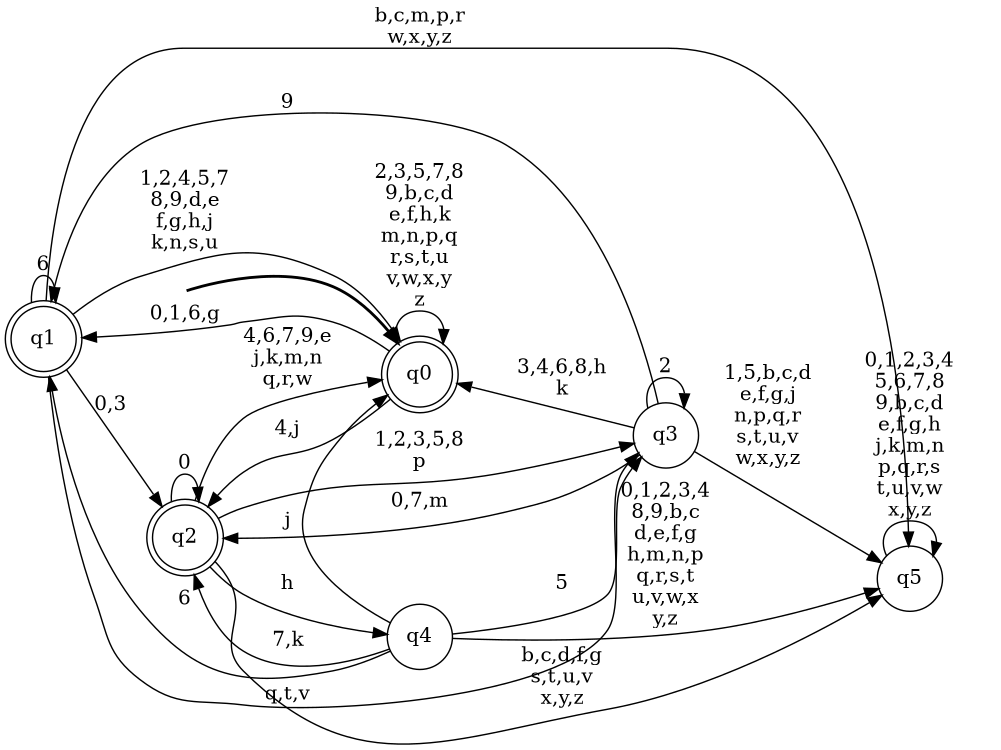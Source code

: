 digraph BlueStar {
__start0 [style = invis, shape = none, label = "", width = 0, height = 0];

rankdir=LR;
size="8,5";

s0 [style="rounded,filled", color="black", fillcolor="white" shape="doublecircle", label="q0"];
s1 [style="rounded,filled", color="black", fillcolor="white" shape="doublecircle", label="q1"];
s2 [style="rounded,filled", color="black", fillcolor="white" shape="doublecircle", label="q2"];
s3 [style="filled", color="black", fillcolor="white" shape="circle", label="q3"];
s4 [style="filled", color="black", fillcolor="white" shape="circle", label="q4"];
s5 [style="filled", color="black", fillcolor="white" shape="circle", label="q5"];
subgraph cluster_main { 
	graph [pad=".75", ranksep="0.15", nodesep="0.15"];
	 style=invis; 
	__start0 -> s0 [penwidth=2];
}
s0 -> s0 [label="2,3,5,7,8\n9,b,c,d\ne,f,h,k\nm,n,p,q\nr,s,t,u\nv,w,x,y\nz"];
s0 -> s1 [label="0,1,6,g"];
s0 -> s2 [label="4,j"];
s1 -> s0 [label="1,2,4,5,7\n8,9,d,e\nf,g,h,j\nk,n,s,u"];
s1 -> s1 [label="6"];
s1 -> s2 [label="0,3"];
s1 -> s3 [label="q,t,v"];
s1 -> s5 [label="b,c,m,p,r\nw,x,y,z"];
s2 -> s0 [label="4,6,7,9,e\nj,k,m,n\nq,r,w"];
s2 -> s2 [label="0"];
s2 -> s3 [label="1,2,3,5,8\np"];
s2 -> s4 [label="h"];
s2 -> s5 [label="b,c,d,f,g\ns,t,u,v\nx,y,z"];
s3 -> s0 [label="3,4,6,8,h\nk"];
s3 -> s1 [label="9"];
s3 -> s2 [label="0,7,m"];
s3 -> s3 [label="2"];
s3 -> s5 [label="1,5,b,c,d\ne,f,g,j\nn,p,q,r\ns,t,u,v\nw,x,y,z"];
s4 -> s0 [label="j"];
s4 -> s1 [label="6"];
s4 -> s2 [label="7,k"];
s4 -> s3 [label="5"];
s4 -> s5 [label="0,1,2,3,4\n8,9,b,c\nd,e,f,g\nh,m,n,p\nq,r,s,t\nu,v,w,x\ny,z"];
s5 -> s5 [label="0,1,2,3,4\n5,6,7,8\n9,b,c,d\ne,f,g,h\nj,k,m,n\np,q,r,s\nt,u,v,w\nx,y,z"];

}
